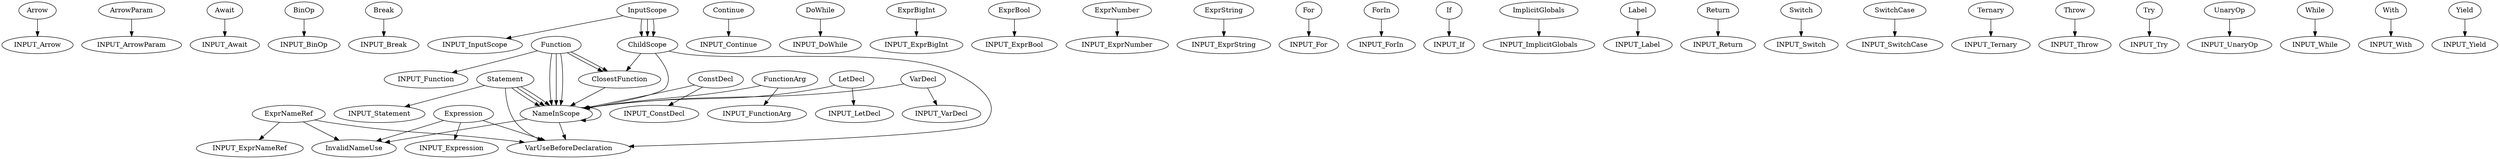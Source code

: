 digraph {
    0 [label=Arrow];
    1 [label=ArrowParam];
    2 [label=Await];
    3 [label=BinOp];
    4 [label=Break];
    5 [label=ChildScope];
    6 [label=ClosestFunction];
    7 [label=ConstDecl];
    8 [label=Continue];
    9 [label=DoWhile];
    10 [label=ExprBigInt];
    11 [label=ExprBool];
    12 [label=ExprNameRef];
    13 [label=ExprNumber];
    14 [label=ExprString];
    15 [label=Expression];
    16 [label=For];
    17 [label=ForIn];
    18 [label=Function];
    19 [label=FunctionArg];
    20 [label=INPUT_Arrow];
    21 [label=INPUT_ArrowParam];
    22 [label=INPUT_Await];
    23 [label=INPUT_BinOp];
    24 [label=INPUT_Break];
    25 [label=INPUT_ConstDecl];
    26 [label=INPUT_Continue];
    27 [label=INPUT_DoWhile];
    28 [label=INPUT_ExprBigInt];
    29 [label=INPUT_ExprBool];
    30 [label=INPUT_ExprNameRef];
    31 [label=INPUT_ExprNumber];
    32 [label=INPUT_ExprString];
    33 [label=INPUT_Expression];
    34 [label=INPUT_For];
    35 [label=INPUT_ForIn];
    36 [label=INPUT_Function];
    37 [label=INPUT_FunctionArg];
    38 [label=INPUT_If];
    39 [label=INPUT_ImplicitGlobals];
    40 [label=INPUT_InputScope];
    41 [label=INPUT_Label];
    42 [label=INPUT_LetDecl];
    43 [label=INPUT_Return];
    44 [label=INPUT_Statement];
    45 [label=INPUT_Switch];
    46 [label=INPUT_SwitchCase];
    47 [label=INPUT_Ternary];
    48 [label=INPUT_Throw];
    49 [label=INPUT_Try];
    50 [label=INPUT_UnaryOp];
    51 [label=INPUT_VarDecl];
    52 [label=INPUT_While];
    53 [label=INPUT_With];
    54 [label=INPUT_Yield];
    55 [label=If];
    56 [label=ImplicitGlobals];
    57 [label=InputScope];
    58 [label=InvalidNameUse];
    59 [label=Label];
    60 [label=LetDecl];
    61 [label=NameInScope];
    62 [label=Return];
    63 [label=Statement];
    64 [label=Switch];
    65 [label=SwitchCase];
    66 [label=Ternary];
    67 [label=Throw];
    68 [label=Try];
    69 [label=UnaryOp];
    70 [label=VarDecl];
    71 [label=VarUseBeforeDeclaration];
    72 [label=While];
    73 [label=With];
    74 [label=Yield];
    0 -> 20;
    1 -> 21;
    2 -> 22;
    3 -> 23;
    4 -> 24;
    5 -> 6;
    5 -> 61;
    5 -> 71;
    6 -> 61;
    7 -> 25;
    7 -> 61;
    8 -> 26;
    9 -> 27;
    10 -> 28;
    11 -> 29;
    12 -> 30;
    12 -> 58;
    12 -> 71;
    13 -> 31;
    14 -> 32;
    15 -> 33;
    15 -> 58;
    15 -> 71;
    16 -> 34;
    17 -> 35;
    18 -> 6;
    18 -> 6;
    18 -> 36;
    18 -> 61;
    18 -> 61;
    18 -> 61;
    19 -> 37;
    19 -> 61;
    55 -> 38;
    56 -> 39;
    57 -> 5;
    57 -> 5;
    57 -> 5;
    57 -> 40;
    59 -> 41;
    60 -> 42;
    60 -> 61;
    61 -> 58;
    61 -> 61;
    61 -> 71;
    62 -> 43;
    63 -> 44;
    63 -> 61;
    63 -> 61;
    63 -> 61;
    63 -> 71;
    64 -> 45;
    65 -> 46;
    66 -> 47;
    67 -> 48;
    68 -> 49;
    69 -> 50;
    70 -> 51;
    70 -> 61;
    72 -> 52;
    73 -> 53;
    74 -> 54;
}